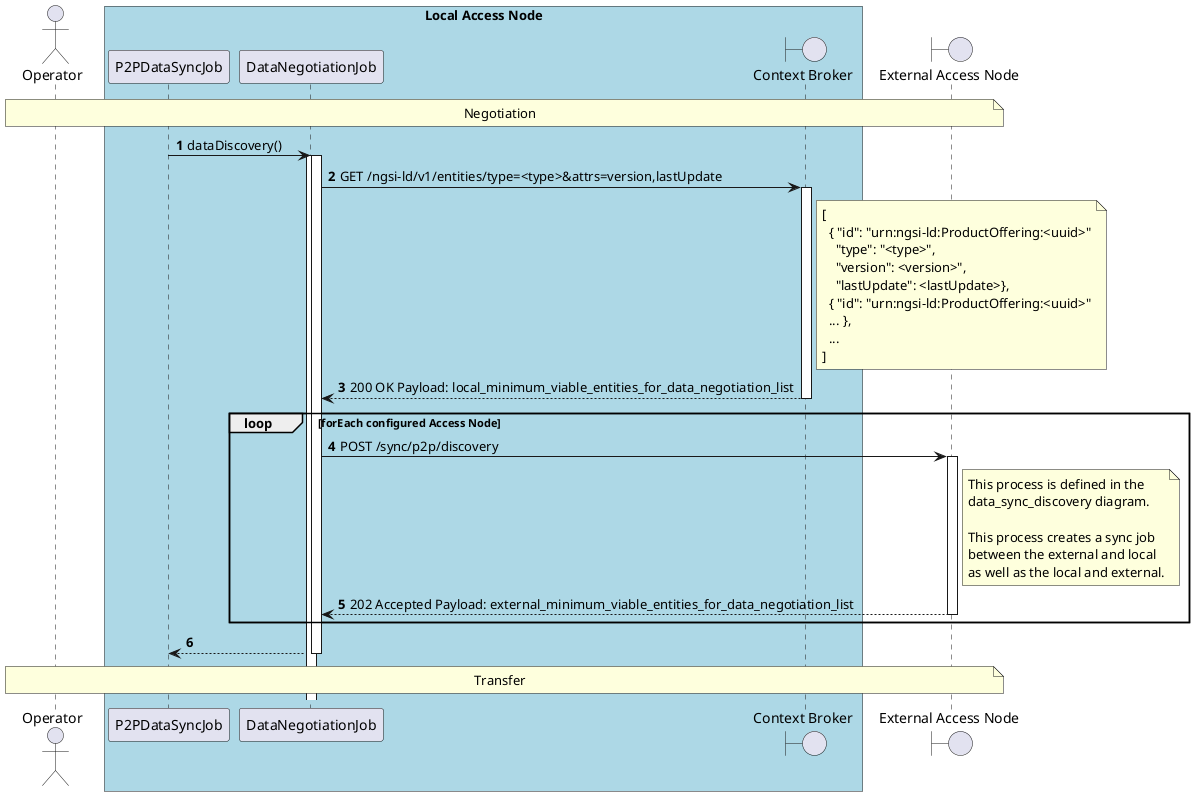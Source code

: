 @startuml
'https://plantuml.com/sequence-diagram

autonumber
skinparam BoxPadding 10

' -------------------- Headers -------------------- '

actor "Operator" as operator

box "Local Access Node" #LightBlue
    participant "P2PDataSyncJob" as p2p_data_sync_job
    participant "DataNegotiationJob" as data_negotiation_job
    boundary "Context Broker" as context_broker
end box

boundary "External Access Node" as external_access_node

' -------------------- Diagram -------------------- '

note over operator, external_access_node
    Negotiation
end note

p2p_data_sync_job -> data_negotiation_job++: dataDiscovery()
    activate data_negotiation_job
    data_negotiation_job -> context_broker++: GET /ngsi-ld/v1/entities/type=<type>&attrs=version,lastUpdate
        note right of context_broker
          [
            { "id": "urn:ngsi-ld:ProductOffering:<uuid>"
              "type": "<type>",
              "version": <version>",
              "lastUpdate": <lastUpdate>},
            { "id": "urn:ngsi-ld:ProductOffering:<uuid>"
            ... },
            ...
          ]
        end note
    return 200 OK Payload: local_minimum_viable_entities_for_data_negotiation_list

    loop forEach configured Access Node
        data_negotiation_job -> external_access_node++: POST /sync/p2p/discovery
            note right of external_access_node
                This process is defined in the
                data_sync_discovery diagram.

                This process creates a sync job
                between the external and local
                as well as the local and external.
            end note
        return 202 Accepted Payload: external_minimum_viable_entities_for_data_negotiation_list
    end
return
note over operator, external_access_node
    Transfer
end note

@enduml
